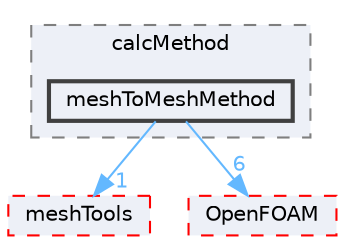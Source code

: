 digraph "src/sampling/meshToMesh/calcMethod/meshToMeshMethod"
{
 // LATEX_PDF_SIZE
  bgcolor="transparent";
  edge [fontname=Helvetica,fontsize=10,labelfontname=Helvetica,labelfontsize=10];
  node [fontname=Helvetica,fontsize=10,shape=box,height=0.2,width=0.4];
  compound=true
  subgraph clusterdir_1bf0885e90ae4cc13a20a3c254c3cfca {
    graph [ bgcolor="#edf0f7", pencolor="grey50", label="calcMethod", fontname=Helvetica,fontsize=10 style="filled,dashed", URL="dir_1bf0885e90ae4cc13a20a3c254c3cfca.html",tooltip=""]
  dir_a511df774912171ea0747db0caac1f29 [label="meshToMeshMethod", fillcolor="#edf0f7", color="grey25", style="filled,bold", URL="dir_a511df774912171ea0747db0caac1f29.html",tooltip=""];
  }
  dir_ae30ad0bef50cf391b24c614251bb9fd [label="meshTools", fillcolor="#edf0f7", color="red", style="filled,dashed", URL="dir_ae30ad0bef50cf391b24c614251bb9fd.html",tooltip=""];
  dir_c5473ff19b20e6ec4dfe5c310b3778a8 [label="OpenFOAM", fillcolor="#edf0f7", color="red", style="filled,dashed", URL="dir_c5473ff19b20e6ec4dfe5c310b3778a8.html",tooltip=""];
  dir_a511df774912171ea0747db0caac1f29->dir_ae30ad0bef50cf391b24c614251bb9fd [headlabel="1", labeldistance=1.5 headhref="dir_002381_002382.html" href="dir_002381_002382.html" color="steelblue1" fontcolor="steelblue1"];
  dir_a511df774912171ea0747db0caac1f29->dir_c5473ff19b20e6ec4dfe5c310b3778a8 [headlabel="6", labeldistance=1.5 headhref="dir_002381_002695.html" href="dir_002381_002695.html" color="steelblue1" fontcolor="steelblue1"];
}
